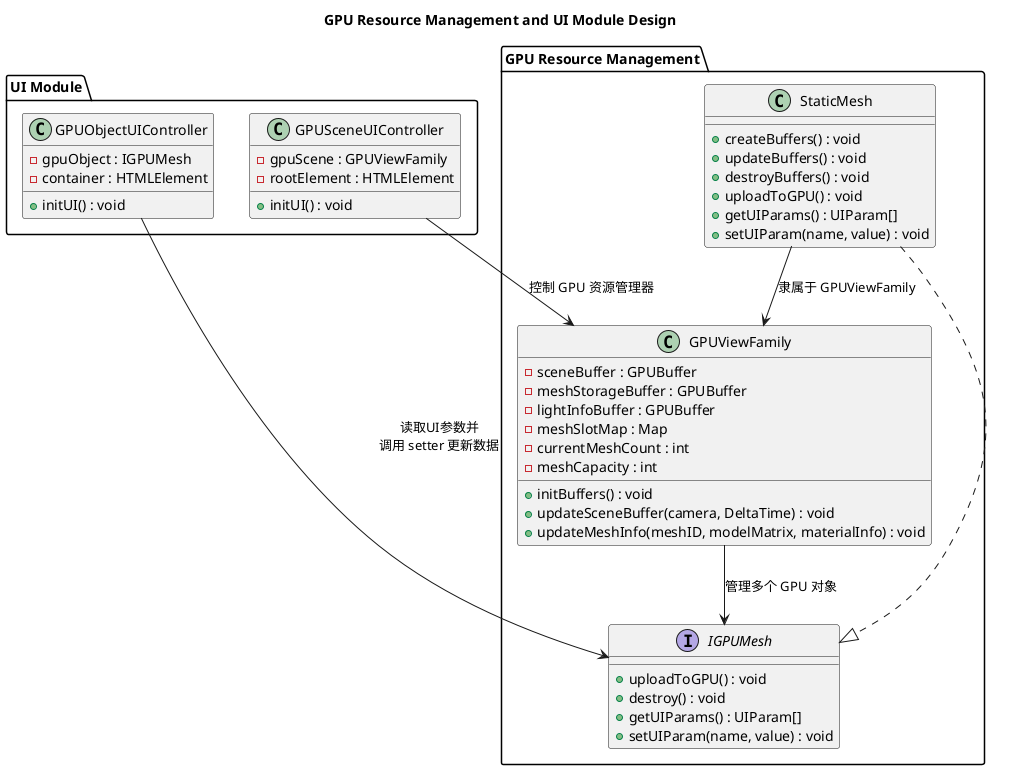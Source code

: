 @startuml
title GPU Resource Management and UI Module Design

'----------------------------------------
' GPU 资源管理模块
'----------------------------------------
package "GPU Resource Management" {
  
  class GPUViewFamily {
    - sceneBuffer : GPUBuffer
    - meshStorageBuffer : GPUBuffer
    - lightInfoBuffer : GPUBuffer
    - meshSlotMap : Map
    - currentMeshCount : int
    - meshCapacity : int
    + initBuffers() : void
    + updateSceneBuffer(camera, DeltaTime) : void
    + updateMeshInfo(meshID, modelMatrix, materialInfo) : void
  }

  interface IGPUMesh {
    + uploadToGPU() : void
    + destroy() : void
    + getUIParams() : UIParam[]
    + setUIParam(name, value) : void
  }

  class StaticMesh {
    + createBuffers() : void
    + updateBuffers() : void
    + destroyBuffers() : void
    + uploadToGPU() : void
    + getUIParams() : UIParam[]
    + setUIParam(name, value) : void
  }
  StaticMesh ..|> IGPUMesh
}

'----------------------------------------
' UI 控制模块
'----------------------------------------
package "UI Module" {

  class GPUObjectUIController {
    - gpuObject : IGPUMesh
    - container : HTMLElement
    + initUI() : void
  }

  class GPUSceneUIController {
    - gpuScene : GPUViewFamily
    - rootElement : HTMLElement
    + initUI() : void
  }
}

'----------------------------------------
' 模块间关系
'----------------------------------------
GPUObjectUIController --> IGPUMesh : "读取UI参数并\n调用 setter 更新数据"
GPUSceneUIController --> GPUViewFamily : "控制 GPU 资源管理器"
GPUViewFamily --> IGPUMesh : "管理多个 GPU 对象"
StaticMesh --> GPUViewFamily : "隶属于 GPUViewFamily"

@enduml 